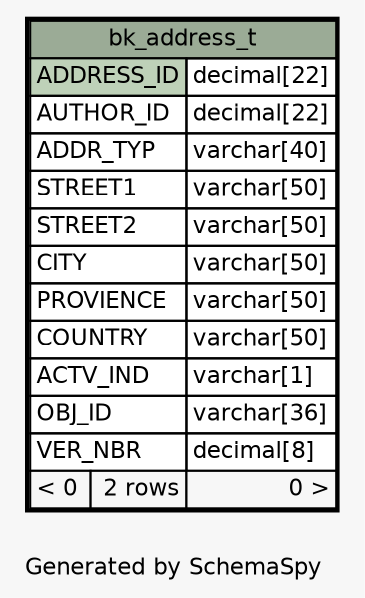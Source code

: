 // dot 2.28.0 on Mac OS X 10.7.2
// SchemaSpy rev 590
digraph "oneDegreeRelationshipsDiagram" {
  graph [
    rankdir="RL"
    bgcolor="#f7f7f7"
    label="\nGenerated by SchemaSpy"
    labeljust="l"
    nodesep="0.18"
    ranksep="0.46"
    fontname="Helvetica"
    fontsize="11"
  ];
  node [
    fontname="Helvetica"
    fontsize="11"
    shape="plaintext"
  ];
  edge [
    arrowsize="0.8"
  ];
  "bk_address_t" [
    label=<
    <TABLE BORDER="2" CELLBORDER="1" CELLSPACING="0" BGCOLOR="#ffffff">
      <TR><TD COLSPAN="3" BGCOLOR="#9bab96" ALIGN="CENTER">bk_address_t</TD></TR>
      <TR><TD PORT="ADDRESS_ID" COLSPAN="2" BGCOLOR="#bed1b8" ALIGN="LEFT">ADDRESS_ID</TD><TD PORT="ADDRESS_ID.type" ALIGN="LEFT">decimal[22]</TD></TR>
      <TR><TD PORT="AUTHOR_ID" COLSPAN="2" ALIGN="LEFT">AUTHOR_ID</TD><TD PORT="AUTHOR_ID.type" ALIGN="LEFT">decimal[22]</TD></TR>
      <TR><TD PORT="ADDR_TYP" COLSPAN="2" ALIGN="LEFT">ADDR_TYP</TD><TD PORT="ADDR_TYP.type" ALIGN="LEFT">varchar[40]</TD></TR>
      <TR><TD PORT="STREET1" COLSPAN="2" ALIGN="LEFT">STREET1</TD><TD PORT="STREET1.type" ALIGN="LEFT">varchar[50]</TD></TR>
      <TR><TD PORT="STREET2" COLSPAN="2" ALIGN="LEFT">STREET2</TD><TD PORT="STREET2.type" ALIGN="LEFT">varchar[50]</TD></TR>
      <TR><TD PORT="CITY" COLSPAN="2" ALIGN="LEFT">CITY</TD><TD PORT="CITY.type" ALIGN="LEFT">varchar[50]</TD></TR>
      <TR><TD PORT="PROVIENCE" COLSPAN="2" ALIGN="LEFT">PROVIENCE</TD><TD PORT="PROVIENCE.type" ALIGN="LEFT">varchar[50]</TD></TR>
      <TR><TD PORT="COUNTRY" COLSPAN="2" ALIGN="LEFT">COUNTRY</TD><TD PORT="COUNTRY.type" ALIGN="LEFT">varchar[50]</TD></TR>
      <TR><TD PORT="ACTV_IND" COLSPAN="2" ALIGN="LEFT">ACTV_IND</TD><TD PORT="ACTV_IND.type" ALIGN="LEFT">varchar[1]</TD></TR>
      <TR><TD PORT="OBJ_ID" COLSPAN="2" ALIGN="LEFT">OBJ_ID</TD><TD PORT="OBJ_ID.type" ALIGN="LEFT">varchar[36]</TD></TR>
      <TR><TD PORT="VER_NBR" COLSPAN="2" ALIGN="LEFT">VER_NBR</TD><TD PORT="VER_NBR.type" ALIGN="LEFT">decimal[8]</TD></TR>
      <TR><TD ALIGN="LEFT" BGCOLOR="#f7f7f7">&lt; 0</TD><TD ALIGN="RIGHT" BGCOLOR="#f7f7f7">2 rows</TD><TD ALIGN="RIGHT" BGCOLOR="#f7f7f7">0 &gt;</TD></TR>
    </TABLE>>
    URL="bk_address_t.html"
    tooltip="bk_address_t"
  ];
}
